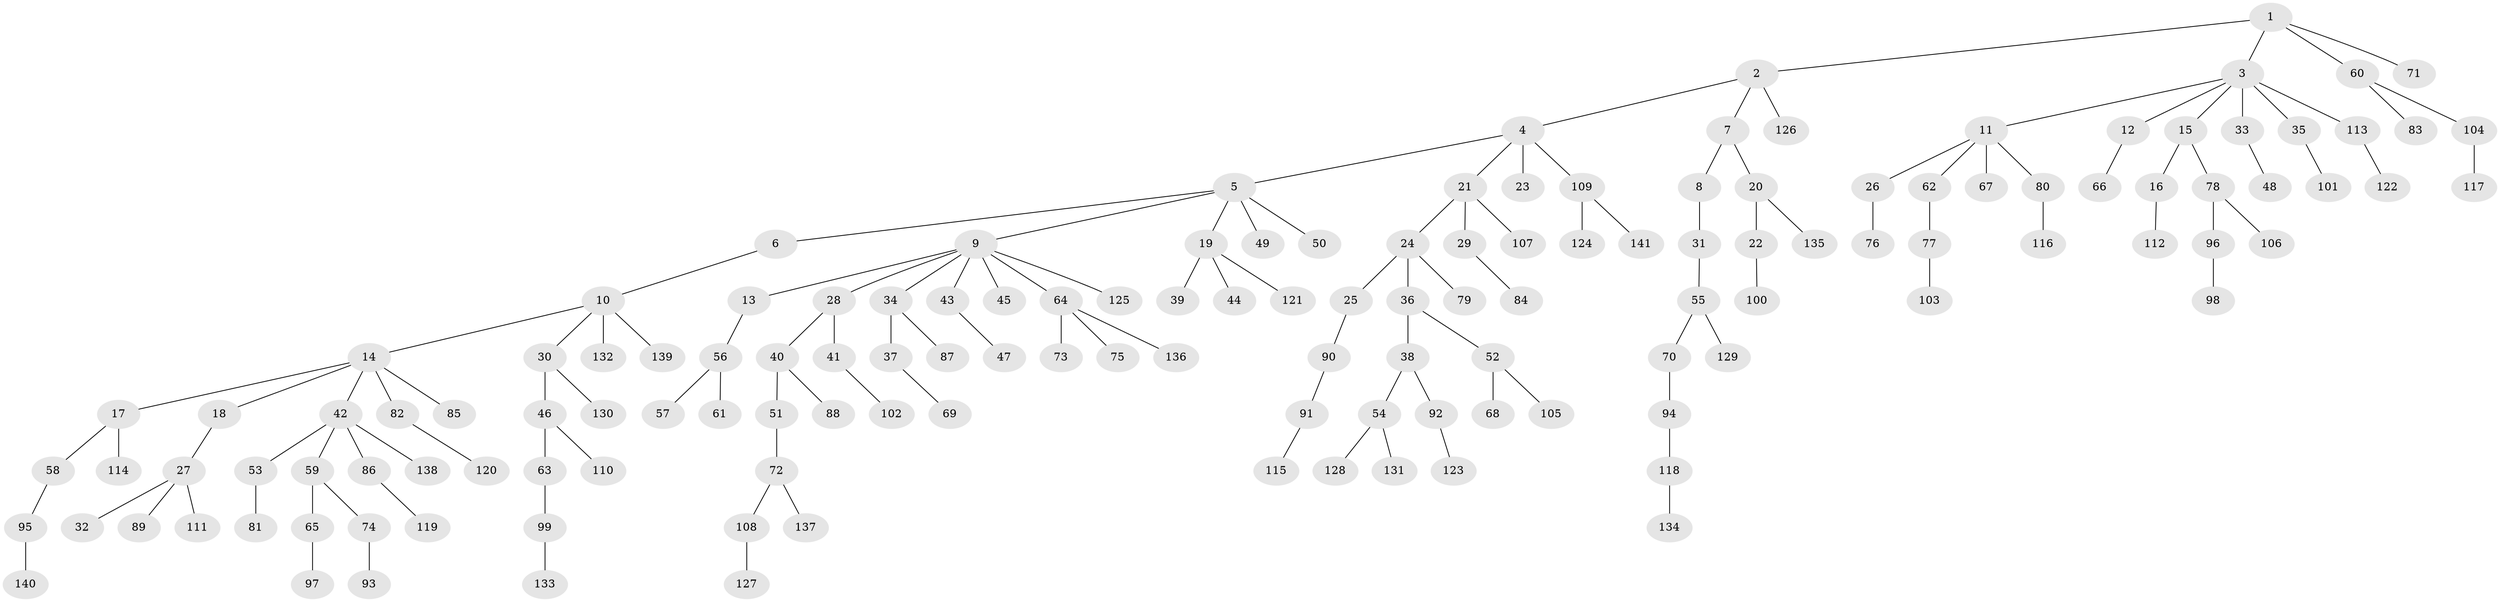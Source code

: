 // coarse degree distribution, {3: 0.1267605633802817, 8: 0.014084507042253521, 4: 0.04225352112676056, 5: 0.028169014084507043, 2: 0.30985915492957744, 6: 0.014084507042253521, 1: 0.4647887323943662}
// Generated by graph-tools (version 1.1) at 2025/51/03/04/25 22:51:55]
// undirected, 141 vertices, 140 edges
graph export_dot {
  node [color=gray90,style=filled];
  1;
  2;
  3;
  4;
  5;
  6;
  7;
  8;
  9;
  10;
  11;
  12;
  13;
  14;
  15;
  16;
  17;
  18;
  19;
  20;
  21;
  22;
  23;
  24;
  25;
  26;
  27;
  28;
  29;
  30;
  31;
  32;
  33;
  34;
  35;
  36;
  37;
  38;
  39;
  40;
  41;
  42;
  43;
  44;
  45;
  46;
  47;
  48;
  49;
  50;
  51;
  52;
  53;
  54;
  55;
  56;
  57;
  58;
  59;
  60;
  61;
  62;
  63;
  64;
  65;
  66;
  67;
  68;
  69;
  70;
  71;
  72;
  73;
  74;
  75;
  76;
  77;
  78;
  79;
  80;
  81;
  82;
  83;
  84;
  85;
  86;
  87;
  88;
  89;
  90;
  91;
  92;
  93;
  94;
  95;
  96;
  97;
  98;
  99;
  100;
  101;
  102;
  103;
  104;
  105;
  106;
  107;
  108;
  109;
  110;
  111;
  112;
  113;
  114;
  115;
  116;
  117;
  118;
  119;
  120;
  121;
  122;
  123;
  124;
  125;
  126;
  127;
  128;
  129;
  130;
  131;
  132;
  133;
  134;
  135;
  136;
  137;
  138;
  139;
  140;
  141;
  1 -- 2;
  1 -- 3;
  1 -- 60;
  1 -- 71;
  2 -- 4;
  2 -- 7;
  2 -- 126;
  3 -- 11;
  3 -- 12;
  3 -- 15;
  3 -- 33;
  3 -- 35;
  3 -- 113;
  4 -- 5;
  4 -- 21;
  4 -- 23;
  4 -- 109;
  5 -- 6;
  5 -- 9;
  5 -- 19;
  5 -- 49;
  5 -- 50;
  6 -- 10;
  7 -- 8;
  7 -- 20;
  8 -- 31;
  9 -- 13;
  9 -- 28;
  9 -- 34;
  9 -- 43;
  9 -- 45;
  9 -- 64;
  9 -- 125;
  10 -- 14;
  10 -- 30;
  10 -- 132;
  10 -- 139;
  11 -- 26;
  11 -- 62;
  11 -- 67;
  11 -- 80;
  12 -- 66;
  13 -- 56;
  14 -- 17;
  14 -- 18;
  14 -- 42;
  14 -- 82;
  14 -- 85;
  15 -- 16;
  15 -- 78;
  16 -- 112;
  17 -- 58;
  17 -- 114;
  18 -- 27;
  19 -- 39;
  19 -- 44;
  19 -- 121;
  20 -- 22;
  20 -- 135;
  21 -- 24;
  21 -- 29;
  21 -- 107;
  22 -- 100;
  24 -- 25;
  24 -- 36;
  24 -- 79;
  25 -- 90;
  26 -- 76;
  27 -- 32;
  27 -- 89;
  27 -- 111;
  28 -- 40;
  28 -- 41;
  29 -- 84;
  30 -- 46;
  30 -- 130;
  31 -- 55;
  33 -- 48;
  34 -- 37;
  34 -- 87;
  35 -- 101;
  36 -- 38;
  36 -- 52;
  37 -- 69;
  38 -- 54;
  38 -- 92;
  40 -- 51;
  40 -- 88;
  41 -- 102;
  42 -- 53;
  42 -- 59;
  42 -- 86;
  42 -- 138;
  43 -- 47;
  46 -- 63;
  46 -- 110;
  51 -- 72;
  52 -- 68;
  52 -- 105;
  53 -- 81;
  54 -- 128;
  54 -- 131;
  55 -- 70;
  55 -- 129;
  56 -- 57;
  56 -- 61;
  58 -- 95;
  59 -- 65;
  59 -- 74;
  60 -- 83;
  60 -- 104;
  62 -- 77;
  63 -- 99;
  64 -- 73;
  64 -- 75;
  64 -- 136;
  65 -- 97;
  70 -- 94;
  72 -- 108;
  72 -- 137;
  74 -- 93;
  77 -- 103;
  78 -- 96;
  78 -- 106;
  80 -- 116;
  82 -- 120;
  86 -- 119;
  90 -- 91;
  91 -- 115;
  92 -- 123;
  94 -- 118;
  95 -- 140;
  96 -- 98;
  99 -- 133;
  104 -- 117;
  108 -- 127;
  109 -- 124;
  109 -- 141;
  113 -- 122;
  118 -- 134;
}
